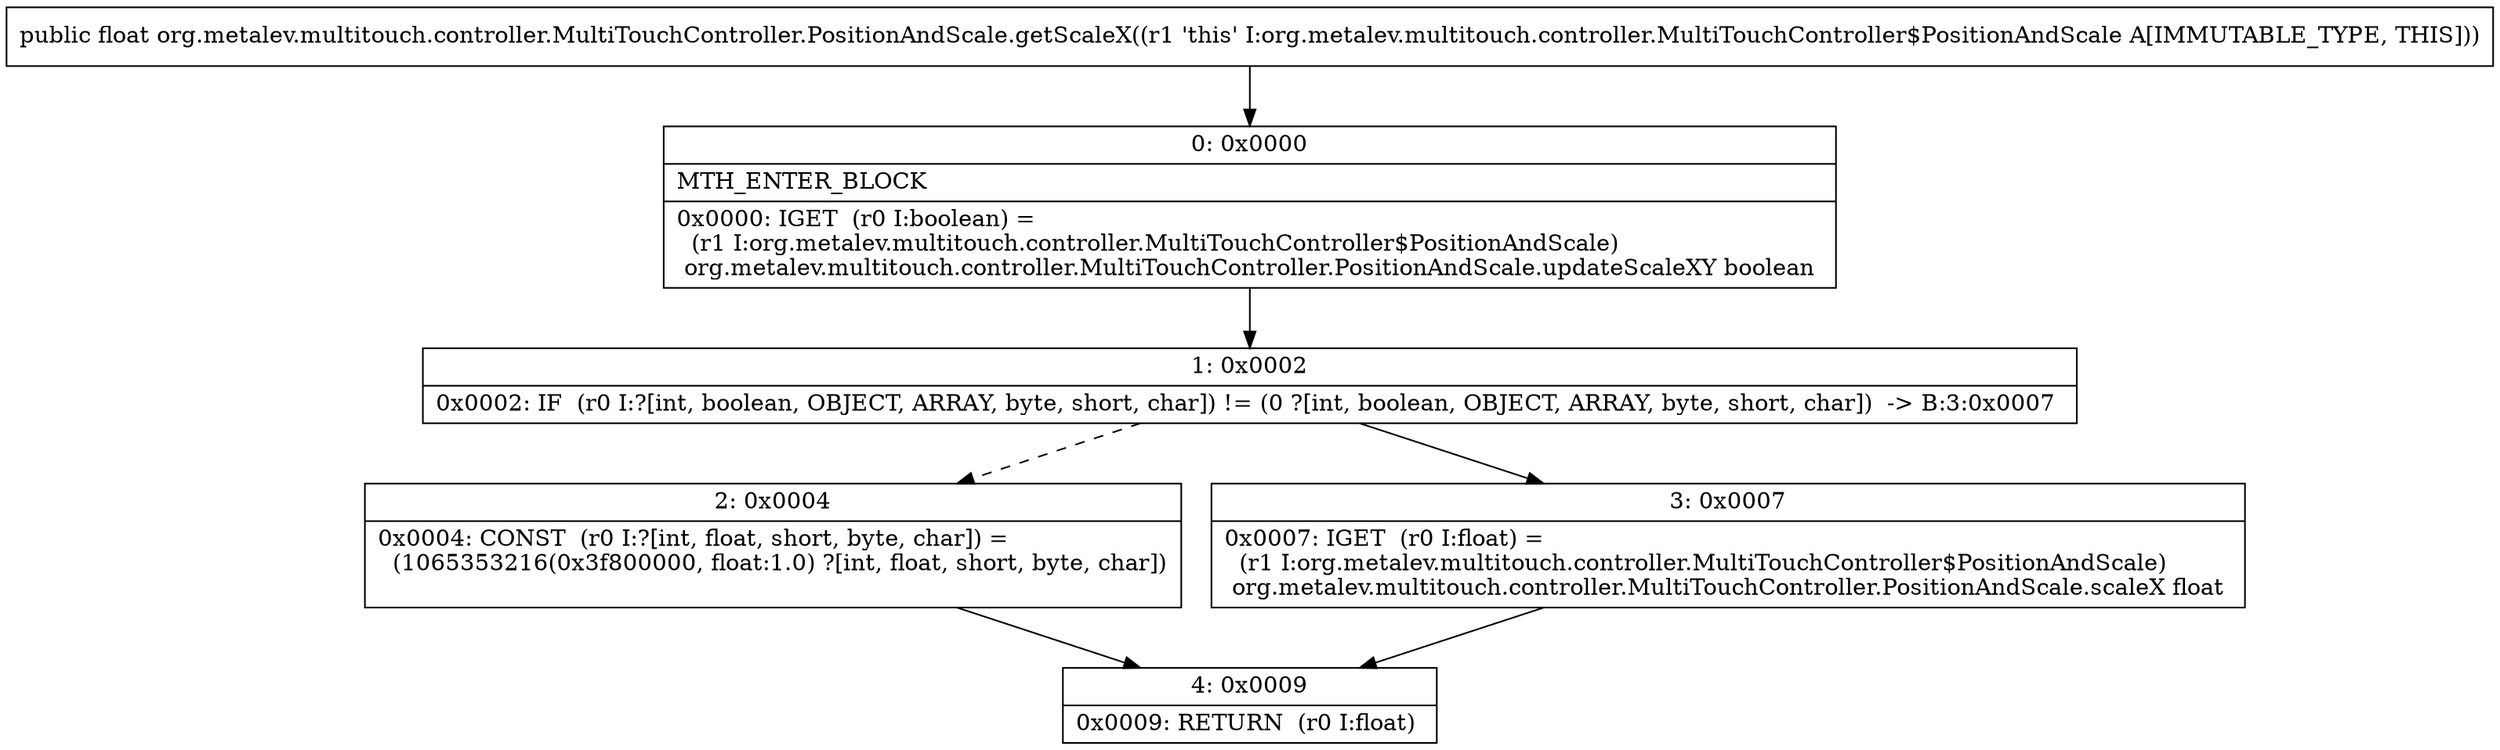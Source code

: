 digraph "CFG fororg.metalev.multitouch.controller.MultiTouchController.PositionAndScale.getScaleX()F" {
Node_0 [shape=record,label="{0\:\ 0x0000|MTH_ENTER_BLOCK\l|0x0000: IGET  (r0 I:boolean) = \l  (r1 I:org.metalev.multitouch.controller.MultiTouchController$PositionAndScale)\l org.metalev.multitouch.controller.MultiTouchController.PositionAndScale.updateScaleXY boolean \l}"];
Node_1 [shape=record,label="{1\:\ 0x0002|0x0002: IF  (r0 I:?[int, boolean, OBJECT, ARRAY, byte, short, char]) != (0 ?[int, boolean, OBJECT, ARRAY, byte, short, char])  \-\> B:3:0x0007 \l}"];
Node_2 [shape=record,label="{2\:\ 0x0004|0x0004: CONST  (r0 I:?[int, float, short, byte, char]) = \l  (1065353216(0x3f800000, float:1.0) ?[int, float, short, byte, char])\l \l}"];
Node_3 [shape=record,label="{3\:\ 0x0007|0x0007: IGET  (r0 I:float) = \l  (r1 I:org.metalev.multitouch.controller.MultiTouchController$PositionAndScale)\l org.metalev.multitouch.controller.MultiTouchController.PositionAndScale.scaleX float \l}"];
Node_4 [shape=record,label="{4\:\ 0x0009|0x0009: RETURN  (r0 I:float) \l}"];
MethodNode[shape=record,label="{public float org.metalev.multitouch.controller.MultiTouchController.PositionAndScale.getScaleX((r1 'this' I:org.metalev.multitouch.controller.MultiTouchController$PositionAndScale A[IMMUTABLE_TYPE, THIS])) }"];
MethodNode -> Node_0;
Node_0 -> Node_1;
Node_1 -> Node_2[style=dashed];
Node_1 -> Node_3;
Node_2 -> Node_4;
Node_3 -> Node_4;
}

